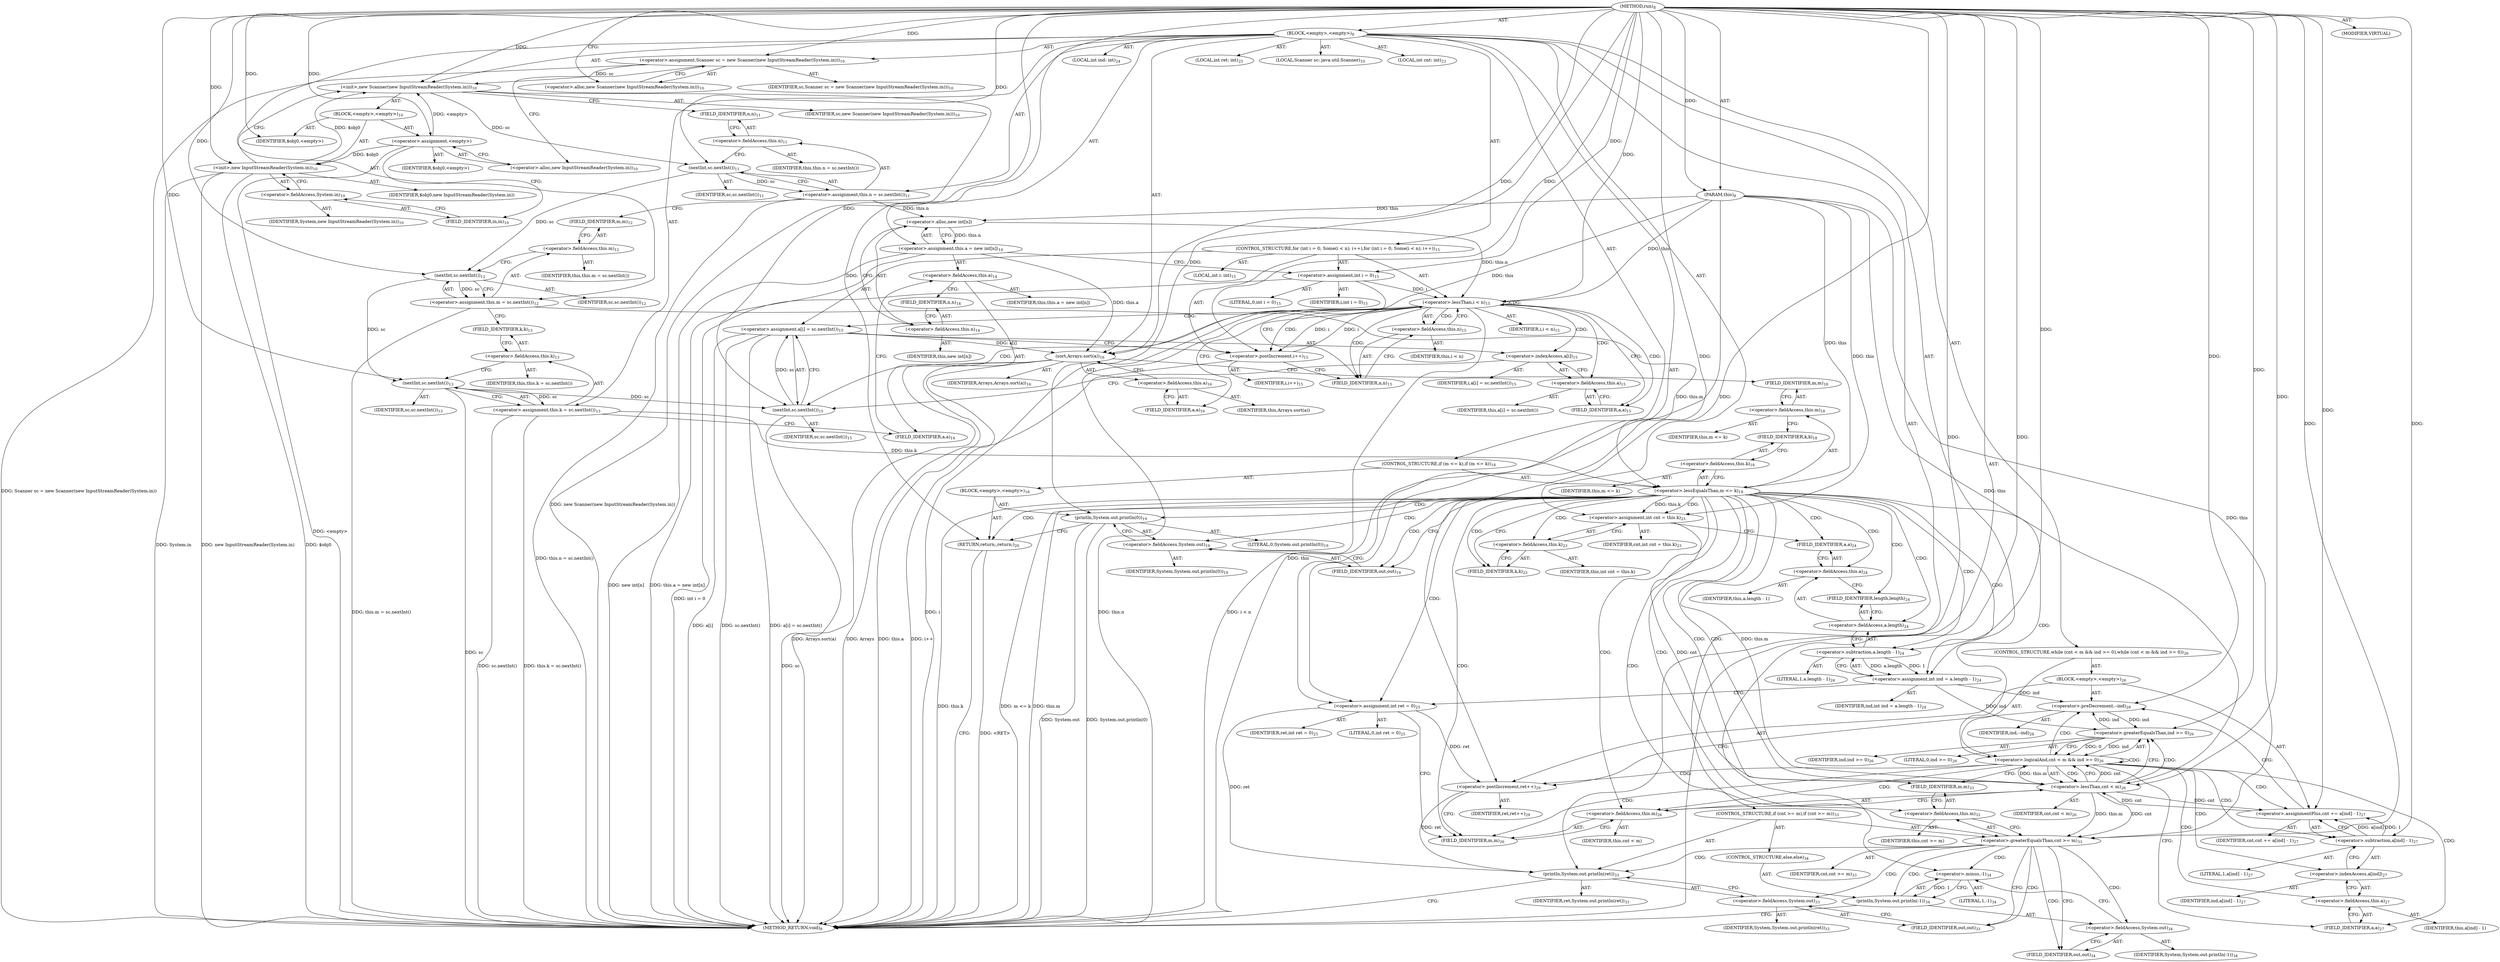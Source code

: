 digraph "run" {  
"24" [label = <(METHOD,run)<SUB>8</SUB>> ]
"25" [label = <(PARAM,this)<SUB>8</SUB>> ]
"26" [label = <(BLOCK,&lt;empty&gt;,&lt;empty&gt;)<SUB>8</SUB>> ]
"4" [label = <(LOCAL,Scanner sc: java.util.Scanner)<SUB>10</SUB>> ]
"27" [label = <(&lt;operator&gt;.assignment,Scanner sc = new Scanner(new InputStreamReader(System.in)))<SUB>10</SUB>> ]
"28" [label = <(IDENTIFIER,sc,Scanner sc = new Scanner(new InputStreamReader(System.in)))<SUB>10</SUB>> ]
"29" [label = <(&lt;operator&gt;.alloc,new Scanner(new InputStreamReader(System.in)))<SUB>10</SUB>> ]
"30" [label = <(&lt;init&gt;,new Scanner(new InputStreamReader(System.in)))<SUB>10</SUB>> ]
"3" [label = <(IDENTIFIER,sc,new Scanner(new InputStreamReader(System.in)))<SUB>10</SUB>> ]
"31" [label = <(BLOCK,&lt;empty&gt;,&lt;empty&gt;)<SUB>10</SUB>> ]
"32" [label = <(&lt;operator&gt;.assignment,&lt;empty&gt;)> ]
"33" [label = <(IDENTIFIER,$obj0,&lt;empty&gt;)> ]
"34" [label = <(&lt;operator&gt;.alloc,new InputStreamReader(System.in))<SUB>10</SUB>> ]
"35" [label = <(&lt;init&gt;,new InputStreamReader(System.in))<SUB>10</SUB>> ]
"36" [label = <(IDENTIFIER,$obj0,new InputStreamReader(System.in))> ]
"37" [label = <(&lt;operator&gt;.fieldAccess,System.in)<SUB>10</SUB>> ]
"38" [label = <(IDENTIFIER,System,new InputStreamReader(System.in))<SUB>10</SUB>> ]
"39" [label = <(FIELD_IDENTIFIER,in,in)<SUB>10</SUB>> ]
"40" [label = <(IDENTIFIER,$obj0,&lt;empty&gt;)> ]
"41" [label = <(&lt;operator&gt;.assignment,this.n = sc.nextInt())<SUB>11</SUB>> ]
"42" [label = <(&lt;operator&gt;.fieldAccess,this.n)<SUB>11</SUB>> ]
"43" [label = <(IDENTIFIER,this,this.n = sc.nextInt())> ]
"44" [label = <(FIELD_IDENTIFIER,n,n)<SUB>11</SUB>> ]
"45" [label = <(nextInt,sc.nextInt())<SUB>11</SUB>> ]
"46" [label = <(IDENTIFIER,sc,sc.nextInt())<SUB>11</SUB>> ]
"47" [label = <(&lt;operator&gt;.assignment,this.m = sc.nextInt())<SUB>12</SUB>> ]
"48" [label = <(&lt;operator&gt;.fieldAccess,this.m)<SUB>12</SUB>> ]
"49" [label = <(IDENTIFIER,this,this.m = sc.nextInt())> ]
"50" [label = <(FIELD_IDENTIFIER,m,m)<SUB>12</SUB>> ]
"51" [label = <(nextInt,sc.nextInt())<SUB>12</SUB>> ]
"52" [label = <(IDENTIFIER,sc,sc.nextInt())<SUB>12</SUB>> ]
"53" [label = <(&lt;operator&gt;.assignment,this.k = sc.nextInt())<SUB>13</SUB>> ]
"54" [label = <(&lt;operator&gt;.fieldAccess,this.k)<SUB>13</SUB>> ]
"55" [label = <(IDENTIFIER,this,this.k = sc.nextInt())> ]
"56" [label = <(FIELD_IDENTIFIER,k,k)<SUB>13</SUB>> ]
"57" [label = <(nextInt,sc.nextInt())<SUB>13</SUB>> ]
"58" [label = <(IDENTIFIER,sc,sc.nextInt())<SUB>13</SUB>> ]
"59" [label = <(&lt;operator&gt;.assignment,this.a = new int[n])<SUB>14</SUB>> ]
"60" [label = <(&lt;operator&gt;.fieldAccess,this.a)<SUB>14</SUB>> ]
"61" [label = <(IDENTIFIER,this,this.a = new int[n])> ]
"62" [label = <(FIELD_IDENTIFIER,a,a)<SUB>14</SUB>> ]
"63" [label = <(&lt;operator&gt;.alloc,new int[n])> ]
"64" [label = <(&lt;operator&gt;.fieldAccess,this.n)<SUB>14</SUB>> ]
"65" [label = <(IDENTIFIER,this,new int[n])> ]
"66" [label = <(FIELD_IDENTIFIER,n,n)<SUB>14</SUB>> ]
"67" [label = <(CONTROL_STRUCTURE,for (int i = 0; Some(i &lt; n); i++),for (int i = 0; Some(i &lt; n); i++))<SUB>15</SUB>> ]
"68" [label = <(LOCAL,int i: int)<SUB>15</SUB>> ]
"69" [label = <(&lt;operator&gt;.assignment,int i = 0)<SUB>15</SUB>> ]
"70" [label = <(IDENTIFIER,i,int i = 0)<SUB>15</SUB>> ]
"71" [label = <(LITERAL,0,int i = 0)<SUB>15</SUB>> ]
"72" [label = <(&lt;operator&gt;.lessThan,i &lt; n)<SUB>15</SUB>> ]
"73" [label = <(IDENTIFIER,i,i &lt; n)<SUB>15</SUB>> ]
"74" [label = <(&lt;operator&gt;.fieldAccess,this.n)<SUB>15</SUB>> ]
"75" [label = <(IDENTIFIER,this,i &lt; n)> ]
"76" [label = <(FIELD_IDENTIFIER,n,n)<SUB>15</SUB>> ]
"77" [label = <(&lt;operator&gt;.postIncrement,i++)<SUB>15</SUB>> ]
"78" [label = <(IDENTIFIER,i,i++)<SUB>15</SUB>> ]
"79" [label = <(&lt;operator&gt;.assignment,a[i] = sc.nextInt())<SUB>15</SUB>> ]
"80" [label = <(&lt;operator&gt;.indexAccess,a[i])<SUB>15</SUB>> ]
"81" [label = <(&lt;operator&gt;.fieldAccess,this.a)<SUB>15</SUB>> ]
"82" [label = <(IDENTIFIER,this,a[i] = sc.nextInt())> ]
"83" [label = <(FIELD_IDENTIFIER,a,a)<SUB>15</SUB>> ]
"84" [label = <(IDENTIFIER,i,a[i] = sc.nextInt())<SUB>15</SUB>> ]
"85" [label = <(nextInt,sc.nextInt())<SUB>15</SUB>> ]
"86" [label = <(IDENTIFIER,sc,sc.nextInt())<SUB>15</SUB>> ]
"87" [label = <(sort,Arrays.sort(a))<SUB>16</SUB>> ]
"88" [label = <(IDENTIFIER,Arrays,Arrays.sort(a))<SUB>16</SUB>> ]
"89" [label = <(&lt;operator&gt;.fieldAccess,this.a)<SUB>16</SUB>> ]
"90" [label = <(IDENTIFIER,this,Arrays.sort(a))> ]
"91" [label = <(FIELD_IDENTIFIER,a,a)<SUB>16</SUB>> ]
"92" [label = <(CONTROL_STRUCTURE,if (m &lt;= k),if (m &lt;= k))<SUB>18</SUB>> ]
"93" [label = <(&lt;operator&gt;.lessEqualsThan,m &lt;= k)<SUB>18</SUB>> ]
"94" [label = <(&lt;operator&gt;.fieldAccess,this.m)<SUB>18</SUB>> ]
"95" [label = <(IDENTIFIER,this,m &lt;= k)> ]
"96" [label = <(FIELD_IDENTIFIER,m,m)<SUB>18</SUB>> ]
"97" [label = <(&lt;operator&gt;.fieldAccess,this.k)<SUB>18</SUB>> ]
"98" [label = <(IDENTIFIER,this,m &lt;= k)> ]
"99" [label = <(FIELD_IDENTIFIER,k,k)<SUB>18</SUB>> ]
"100" [label = <(BLOCK,&lt;empty&gt;,&lt;empty&gt;)<SUB>18</SUB>> ]
"101" [label = <(println,System.out.println(0))<SUB>19</SUB>> ]
"102" [label = <(&lt;operator&gt;.fieldAccess,System.out)<SUB>19</SUB>> ]
"103" [label = <(IDENTIFIER,System,System.out.println(0))<SUB>19</SUB>> ]
"104" [label = <(FIELD_IDENTIFIER,out,out)<SUB>19</SUB>> ]
"105" [label = <(LITERAL,0,System.out.println(0))<SUB>19</SUB>> ]
"106" [label = <(RETURN,return;,return;)<SUB>20</SUB>> ]
"107" [label = <(LOCAL,int cnt: int)<SUB>23</SUB>> ]
"108" [label = <(&lt;operator&gt;.assignment,int cnt = this.k)<SUB>23</SUB>> ]
"109" [label = <(IDENTIFIER,cnt,int cnt = this.k)<SUB>23</SUB>> ]
"110" [label = <(&lt;operator&gt;.fieldAccess,this.k)<SUB>23</SUB>> ]
"111" [label = <(IDENTIFIER,this,int cnt = this.k)> ]
"112" [label = <(FIELD_IDENTIFIER,k,k)<SUB>23</SUB>> ]
"113" [label = <(LOCAL,int ind: int)<SUB>24</SUB>> ]
"114" [label = <(&lt;operator&gt;.assignment,int ind = a.length - 1)<SUB>24</SUB>> ]
"115" [label = <(IDENTIFIER,ind,int ind = a.length - 1)<SUB>24</SUB>> ]
"116" [label = <(&lt;operator&gt;.subtraction,a.length - 1)<SUB>24</SUB>> ]
"117" [label = <(&lt;operator&gt;.fieldAccess,a.length)<SUB>24</SUB>> ]
"118" [label = <(&lt;operator&gt;.fieldAccess,this.a)<SUB>24</SUB>> ]
"119" [label = <(IDENTIFIER,this,a.length - 1)> ]
"120" [label = <(FIELD_IDENTIFIER,a,a)<SUB>24</SUB>> ]
"121" [label = <(FIELD_IDENTIFIER,length,length)<SUB>24</SUB>> ]
"122" [label = <(LITERAL,1,a.length - 1)<SUB>24</SUB>> ]
"123" [label = <(LOCAL,int ret: int)<SUB>25</SUB>> ]
"124" [label = <(&lt;operator&gt;.assignment,int ret = 0)<SUB>25</SUB>> ]
"125" [label = <(IDENTIFIER,ret,int ret = 0)<SUB>25</SUB>> ]
"126" [label = <(LITERAL,0,int ret = 0)<SUB>25</SUB>> ]
"127" [label = <(CONTROL_STRUCTURE,while (cnt &lt; m &amp;&amp; ind &gt;= 0),while (cnt &lt; m &amp;&amp; ind &gt;= 0))<SUB>26</SUB>> ]
"128" [label = <(&lt;operator&gt;.logicalAnd,cnt &lt; m &amp;&amp; ind &gt;= 0)<SUB>26</SUB>> ]
"129" [label = <(&lt;operator&gt;.lessThan,cnt &lt; m)<SUB>26</SUB>> ]
"130" [label = <(IDENTIFIER,cnt,cnt &lt; m)<SUB>26</SUB>> ]
"131" [label = <(&lt;operator&gt;.fieldAccess,this.m)<SUB>26</SUB>> ]
"132" [label = <(IDENTIFIER,this,cnt &lt; m)> ]
"133" [label = <(FIELD_IDENTIFIER,m,m)<SUB>26</SUB>> ]
"134" [label = <(&lt;operator&gt;.greaterEqualsThan,ind &gt;= 0)<SUB>26</SUB>> ]
"135" [label = <(IDENTIFIER,ind,ind &gt;= 0)<SUB>26</SUB>> ]
"136" [label = <(LITERAL,0,ind &gt;= 0)<SUB>26</SUB>> ]
"137" [label = <(BLOCK,&lt;empty&gt;,&lt;empty&gt;)<SUB>26</SUB>> ]
"138" [label = <(&lt;operator&gt;.assignmentPlus,cnt += a[ind] - 1)<SUB>27</SUB>> ]
"139" [label = <(IDENTIFIER,cnt,cnt += a[ind] - 1)<SUB>27</SUB>> ]
"140" [label = <(&lt;operator&gt;.subtraction,a[ind] - 1)<SUB>27</SUB>> ]
"141" [label = <(&lt;operator&gt;.indexAccess,a[ind])<SUB>27</SUB>> ]
"142" [label = <(&lt;operator&gt;.fieldAccess,this.a)<SUB>27</SUB>> ]
"143" [label = <(IDENTIFIER,this,a[ind] - 1)> ]
"144" [label = <(FIELD_IDENTIFIER,a,a)<SUB>27</SUB>> ]
"145" [label = <(IDENTIFIER,ind,a[ind] - 1)<SUB>27</SUB>> ]
"146" [label = <(LITERAL,1,a[ind] - 1)<SUB>27</SUB>> ]
"147" [label = <(&lt;operator&gt;.preDecrement,--ind)<SUB>28</SUB>> ]
"148" [label = <(IDENTIFIER,ind,--ind)<SUB>28</SUB>> ]
"149" [label = <(&lt;operator&gt;.postIncrement,ret++)<SUB>29</SUB>> ]
"150" [label = <(IDENTIFIER,ret,ret++)<SUB>29</SUB>> ]
"151" [label = <(CONTROL_STRUCTURE,if (cnt &gt;= m),if (cnt &gt;= m))<SUB>33</SUB>> ]
"152" [label = <(&lt;operator&gt;.greaterEqualsThan,cnt &gt;= m)<SUB>33</SUB>> ]
"153" [label = <(IDENTIFIER,cnt,cnt &gt;= m)<SUB>33</SUB>> ]
"154" [label = <(&lt;operator&gt;.fieldAccess,this.m)<SUB>33</SUB>> ]
"155" [label = <(IDENTIFIER,this,cnt &gt;= m)> ]
"156" [label = <(FIELD_IDENTIFIER,m,m)<SUB>33</SUB>> ]
"157" [label = <(println,System.out.println(ret))<SUB>33</SUB>> ]
"158" [label = <(&lt;operator&gt;.fieldAccess,System.out)<SUB>33</SUB>> ]
"159" [label = <(IDENTIFIER,System,System.out.println(ret))<SUB>33</SUB>> ]
"160" [label = <(FIELD_IDENTIFIER,out,out)<SUB>33</SUB>> ]
"161" [label = <(IDENTIFIER,ret,System.out.println(ret))<SUB>33</SUB>> ]
"162" [label = <(CONTROL_STRUCTURE,else,else)<SUB>34</SUB>> ]
"163" [label = <(println,System.out.println(-1))<SUB>34</SUB>> ]
"164" [label = <(&lt;operator&gt;.fieldAccess,System.out)<SUB>34</SUB>> ]
"165" [label = <(IDENTIFIER,System,System.out.println(-1))<SUB>34</SUB>> ]
"166" [label = <(FIELD_IDENTIFIER,out,out)<SUB>34</SUB>> ]
"167" [label = <(&lt;operator&gt;.minus,-1)<SUB>34</SUB>> ]
"168" [label = <(LITERAL,1,-1)<SUB>34</SUB>> ]
"169" [label = <(MODIFIER,VIRTUAL)> ]
"170" [label = <(METHOD_RETURN,void)<SUB>8</SUB>> ]
  "24" -> "25"  [ label = "AST: "] 
  "24" -> "26"  [ label = "AST: "] 
  "24" -> "169"  [ label = "AST: "] 
  "24" -> "170"  [ label = "AST: "] 
  "26" -> "4"  [ label = "AST: "] 
  "26" -> "27"  [ label = "AST: "] 
  "26" -> "30"  [ label = "AST: "] 
  "26" -> "41"  [ label = "AST: "] 
  "26" -> "47"  [ label = "AST: "] 
  "26" -> "53"  [ label = "AST: "] 
  "26" -> "59"  [ label = "AST: "] 
  "26" -> "67"  [ label = "AST: "] 
  "26" -> "87"  [ label = "AST: "] 
  "26" -> "92"  [ label = "AST: "] 
  "26" -> "107"  [ label = "AST: "] 
  "26" -> "108"  [ label = "AST: "] 
  "26" -> "113"  [ label = "AST: "] 
  "26" -> "114"  [ label = "AST: "] 
  "26" -> "123"  [ label = "AST: "] 
  "26" -> "124"  [ label = "AST: "] 
  "26" -> "127"  [ label = "AST: "] 
  "26" -> "151"  [ label = "AST: "] 
  "27" -> "28"  [ label = "AST: "] 
  "27" -> "29"  [ label = "AST: "] 
  "30" -> "3"  [ label = "AST: "] 
  "30" -> "31"  [ label = "AST: "] 
  "31" -> "32"  [ label = "AST: "] 
  "31" -> "35"  [ label = "AST: "] 
  "31" -> "40"  [ label = "AST: "] 
  "32" -> "33"  [ label = "AST: "] 
  "32" -> "34"  [ label = "AST: "] 
  "35" -> "36"  [ label = "AST: "] 
  "35" -> "37"  [ label = "AST: "] 
  "37" -> "38"  [ label = "AST: "] 
  "37" -> "39"  [ label = "AST: "] 
  "41" -> "42"  [ label = "AST: "] 
  "41" -> "45"  [ label = "AST: "] 
  "42" -> "43"  [ label = "AST: "] 
  "42" -> "44"  [ label = "AST: "] 
  "45" -> "46"  [ label = "AST: "] 
  "47" -> "48"  [ label = "AST: "] 
  "47" -> "51"  [ label = "AST: "] 
  "48" -> "49"  [ label = "AST: "] 
  "48" -> "50"  [ label = "AST: "] 
  "51" -> "52"  [ label = "AST: "] 
  "53" -> "54"  [ label = "AST: "] 
  "53" -> "57"  [ label = "AST: "] 
  "54" -> "55"  [ label = "AST: "] 
  "54" -> "56"  [ label = "AST: "] 
  "57" -> "58"  [ label = "AST: "] 
  "59" -> "60"  [ label = "AST: "] 
  "59" -> "63"  [ label = "AST: "] 
  "60" -> "61"  [ label = "AST: "] 
  "60" -> "62"  [ label = "AST: "] 
  "63" -> "64"  [ label = "AST: "] 
  "64" -> "65"  [ label = "AST: "] 
  "64" -> "66"  [ label = "AST: "] 
  "67" -> "68"  [ label = "AST: "] 
  "67" -> "69"  [ label = "AST: "] 
  "67" -> "72"  [ label = "AST: "] 
  "67" -> "77"  [ label = "AST: "] 
  "67" -> "79"  [ label = "AST: "] 
  "69" -> "70"  [ label = "AST: "] 
  "69" -> "71"  [ label = "AST: "] 
  "72" -> "73"  [ label = "AST: "] 
  "72" -> "74"  [ label = "AST: "] 
  "74" -> "75"  [ label = "AST: "] 
  "74" -> "76"  [ label = "AST: "] 
  "77" -> "78"  [ label = "AST: "] 
  "79" -> "80"  [ label = "AST: "] 
  "79" -> "85"  [ label = "AST: "] 
  "80" -> "81"  [ label = "AST: "] 
  "80" -> "84"  [ label = "AST: "] 
  "81" -> "82"  [ label = "AST: "] 
  "81" -> "83"  [ label = "AST: "] 
  "85" -> "86"  [ label = "AST: "] 
  "87" -> "88"  [ label = "AST: "] 
  "87" -> "89"  [ label = "AST: "] 
  "89" -> "90"  [ label = "AST: "] 
  "89" -> "91"  [ label = "AST: "] 
  "92" -> "93"  [ label = "AST: "] 
  "92" -> "100"  [ label = "AST: "] 
  "93" -> "94"  [ label = "AST: "] 
  "93" -> "97"  [ label = "AST: "] 
  "94" -> "95"  [ label = "AST: "] 
  "94" -> "96"  [ label = "AST: "] 
  "97" -> "98"  [ label = "AST: "] 
  "97" -> "99"  [ label = "AST: "] 
  "100" -> "101"  [ label = "AST: "] 
  "100" -> "106"  [ label = "AST: "] 
  "101" -> "102"  [ label = "AST: "] 
  "101" -> "105"  [ label = "AST: "] 
  "102" -> "103"  [ label = "AST: "] 
  "102" -> "104"  [ label = "AST: "] 
  "108" -> "109"  [ label = "AST: "] 
  "108" -> "110"  [ label = "AST: "] 
  "110" -> "111"  [ label = "AST: "] 
  "110" -> "112"  [ label = "AST: "] 
  "114" -> "115"  [ label = "AST: "] 
  "114" -> "116"  [ label = "AST: "] 
  "116" -> "117"  [ label = "AST: "] 
  "116" -> "122"  [ label = "AST: "] 
  "117" -> "118"  [ label = "AST: "] 
  "117" -> "121"  [ label = "AST: "] 
  "118" -> "119"  [ label = "AST: "] 
  "118" -> "120"  [ label = "AST: "] 
  "124" -> "125"  [ label = "AST: "] 
  "124" -> "126"  [ label = "AST: "] 
  "127" -> "128"  [ label = "AST: "] 
  "127" -> "137"  [ label = "AST: "] 
  "128" -> "129"  [ label = "AST: "] 
  "128" -> "134"  [ label = "AST: "] 
  "129" -> "130"  [ label = "AST: "] 
  "129" -> "131"  [ label = "AST: "] 
  "131" -> "132"  [ label = "AST: "] 
  "131" -> "133"  [ label = "AST: "] 
  "134" -> "135"  [ label = "AST: "] 
  "134" -> "136"  [ label = "AST: "] 
  "137" -> "138"  [ label = "AST: "] 
  "137" -> "147"  [ label = "AST: "] 
  "137" -> "149"  [ label = "AST: "] 
  "138" -> "139"  [ label = "AST: "] 
  "138" -> "140"  [ label = "AST: "] 
  "140" -> "141"  [ label = "AST: "] 
  "140" -> "146"  [ label = "AST: "] 
  "141" -> "142"  [ label = "AST: "] 
  "141" -> "145"  [ label = "AST: "] 
  "142" -> "143"  [ label = "AST: "] 
  "142" -> "144"  [ label = "AST: "] 
  "147" -> "148"  [ label = "AST: "] 
  "149" -> "150"  [ label = "AST: "] 
  "151" -> "152"  [ label = "AST: "] 
  "151" -> "157"  [ label = "AST: "] 
  "151" -> "162"  [ label = "AST: "] 
  "152" -> "153"  [ label = "AST: "] 
  "152" -> "154"  [ label = "AST: "] 
  "154" -> "155"  [ label = "AST: "] 
  "154" -> "156"  [ label = "AST: "] 
  "157" -> "158"  [ label = "AST: "] 
  "157" -> "161"  [ label = "AST: "] 
  "158" -> "159"  [ label = "AST: "] 
  "158" -> "160"  [ label = "AST: "] 
  "162" -> "163"  [ label = "AST: "] 
  "163" -> "164"  [ label = "AST: "] 
  "163" -> "167"  [ label = "AST: "] 
  "164" -> "165"  [ label = "AST: "] 
  "164" -> "166"  [ label = "AST: "] 
  "167" -> "168"  [ label = "AST: "] 
  "27" -> "34"  [ label = "CFG: "] 
  "30" -> "44"  [ label = "CFG: "] 
  "41" -> "50"  [ label = "CFG: "] 
  "47" -> "56"  [ label = "CFG: "] 
  "53" -> "62"  [ label = "CFG: "] 
  "59" -> "69"  [ label = "CFG: "] 
  "87" -> "96"  [ label = "CFG: "] 
  "108" -> "120"  [ label = "CFG: "] 
  "114" -> "124"  [ label = "CFG: "] 
  "124" -> "133"  [ label = "CFG: "] 
  "29" -> "27"  [ label = "CFG: "] 
  "42" -> "45"  [ label = "CFG: "] 
  "45" -> "41"  [ label = "CFG: "] 
  "48" -> "51"  [ label = "CFG: "] 
  "51" -> "47"  [ label = "CFG: "] 
  "54" -> "57"  [ label = "CFG: "] 
  "57" -> "53"  [ label = "CFG: "] 
  "60" -> "66"  [ label = "CFG: "] 
  "63" -> "59"  [ label = "CFG: "] 
  "69" -> "76"  [ label = "CFG: "] 
  "72" -> "83"  [ label = "CFG: "] 
  "72" -> "91"  [ label = "CFG: "] 
  "77" -> "76"  [ label = "CFG: "] 
  "79" -> "77"  [ label = "CFG: "] 
  "89" -> "87"  [ label = "CFG: "] 
  "93" -> "104"  [ label = "CFG: "] 
  "93" -> "112"  [ label = "CFG: "] 
  "110" -> "108"  [ label = "CFG: "] 
  "116" -> "114"  [ label = "CFG: "] 
  "128" -> "144"  [ label = "CFG: "] 
  "128" -> "156"  [ label = "CFG: "] 
  "152" -> "160"  [ label = "CFG: "] 
  "152" -> "166"  [ label = "CFG: "] 
  "157" -> "170"  [ label = "CFG: "] 
  "32" -> "39"  [ label = "CFG: "] 
  "35" -> "30"  [ label = "CFG: "] 
  "44" -> "42"  [ label = "CFG: "] 
  "50" -> "48"  [ label = "CFG: "] 
  "56" -> "54"  [ label = "CFG: "] 
  "62" -> "60"  [ label = "CFG: "] 
  "64" -> "63"  [ label = "CFG: "] 
  "74" -> "72"  [ label = "CFG: "] 
  "80" -> "85"  [ label = "CFG: "] 
  "85" -> "79"  [ label = "CFG: "] 
  "91" -> "89"  [ label = "CFG: "] 
  "94" -> "99"  [ label = "CFG: "] 
  "97" -> "93"  [ label = "CFG: "] 
  "101" -> "106"  [ label = "CFG: "] 
  "106" -> "170"  [ label = "CFG: "] 
  "112" -> "110"  [ label = "CFG: "] 
  "117" -> "116"  [ label = "CFG: "] 
  "129" -> "128"  [ label = "CFG: "] 
  "129" -> "134"  [ label = "CFG: "] 
  "134" -> "128"  [ label = "CFG: "] 
  "138" -> "147"  [ label = "CFG: "] 
  "147" -> "149"  [ label = "CFG: "] 
  "149" -> "133"  [ label = "CFG: "] 
  "154" -> "152"  [ label = "CFG: "] 
  "158" -> "157"  [ label = "CFG: "] 
  "163" -> "170"  [ label = "CFG: "] 
  "34" -> "32"  [ label = "CFG: "] 
  "37" -> "35"  [ label = "CFG: "] 
  "66" -> "64"  [ label = "CFG: "] 
  "76" -> "74"  [ label = "CFG: "] 
  "81" -> "80"  [ label = "CFG: "] 
  "96" -> "94"  [ label = "CFG: "] 
  "99" -> "97"  [ label = "CFG: "] 
  "102" -> "101"  [ label = "CFG: "] 
  "118" -> "121"  [ label = "CFG: "] 
  "121" -> "117"  [ label = "CFG: "] 
  "131" -> "129"  [ label = "CFG: "] 
  "140" -> "138"  [ label = "CFG: "] 
  "156" -> "154"  [ label = "CFG: "] 
  "160" -> "158"  [ label = "CFG: "] 
  "164" -> "167"  [ label = "CFG: "] 
  "167" -> "163"  [ label = "CFG: "] 
  "39" -> "37"  [ label = "CFG: "] 
  "83" -> "81"  [ label = "CFG: "] 
  "104" -> "102"  [ label = "CFG: "] 
  "120" -> "118"  [ label = "CFG: "] 
  "133" -> "131"  [ label = "CFG: "] 
  "141" -> "140"  [ label = "CFG: "] 
  "166" -> "164"  [ label = "CFG: "] 
  "142" -> "141"  [ label = "CFG: "] 
  "144" -> "142"  [ label = "CFG: "] 
  "24" -> "29"  [ label = "CFG: "] 
  "106" -> "170"  [ label = "DDG: &lt;RET&gt;"] 
  "25" -> "170"  [ label = "DDG: this"] 
  "27" -> "170"  [ label = "DDG: Scanner sc = new Scanner(new InputStreamReader(System.in))"] 
  "32" -> "170"  [ label = "DDG: &lt;empty&gt;"] 
  "35" -> "170"  [ label = "DDG: $obj0"] 
  "35" -> "170"  [ label = "DDG: System.in"] 
  "35" -> "170"  [ label = "DDG: new InputStreamReader(System.in)"] 
  "30" -> "170"  [ label = "DDG: new Scanner(new InputStreamReader(System.in))"] 
  "41" -> "170"  [ label = "DDG: this.n = sc.nextInt()"] 
  "47" -> "170"  [ label = "DDG: this.m = sc.nextInt()"] 
  "57" -> "170"  [ label = "DDG: sc"] 
  "53" -> "170"  [ label = "DDG: sc.nextInt()"] 
  "53" -> "170"  [ label = "DDG: this.k = sc.nextInt()"] 
  "59" -> "170"  [ label = "DDG: new int[n]"] 
  "59" -> "170"  [ label = "DDG: this.a = new int[n]"] 
  "69" -> "170"  [ label = "DDG: int i = 0"] 
  "72" -> "170"  [ label = "DDG: i"] 
  "72" -> "170"  [ label = "DDG: this.n"] 
  "72" -> "170"  [ label = "DDG: i &lt; n"] 
  "87" -> "170"  [ label = "DDG: this.a"] 
  "87" -> "170"  [ label = "DDG: Arrays.sort(a)"] 
  "93" -> "170"  [ label = "DDG: this.m"] 
  "93" -> "170"  [ label = "DDG: this.k"] 
  "93" -> "170"  [ label = "DDG: m &lt;= k"] 
  "101" -> "170"  [ label = "DDG: System.out"] 
  "101" -> "170"  [ label = "DDG: System.out.println(0)"] 
  "79" -> "170"  [ label = "DDG: a[i]"] 
  "85" -> "170"  [ label = "DDG: sc"] 
  "79" -> "170"  [ label = "DDG: sc.nextInt()"] 
  "79" -> "170"  [ label = "DDG: a[i] = sc.nextInt()"] 
  "77" -> "170"  [ label = "DDG: i++"] 
  "87" -> "170"  [ label = "DDG: Arrays"] 
  "24" -> "25"  [ label = "DDG: "] 
  "24" -> "27"  [ label = "DDG: "] 
  "45" -> "41"  [ label = "DDG: sc"] 
  "51" -> "47"  [ label = "DDG: sc"] 
  "57" -> "53"  [ label = "DDG: sc"] 
  "63" -> "59"  [ label = "DDG: this.n"] 
  "25" -> "108"  [ label = "DDG: this"] 
  "93" -> "108"  [ label = "DDG: this.k"] 
  "116" -> "114"  [ label = "DDG: a.length"] 
  "116" -> "114"  [ label = "DDG: 1"] 
  "24" -> "124"  [ label = "DDG: "] 
  "27" -> "30"  [ label = "DDG: sc"] 
  "24" -> "30"  [ label = "DDG: "] 
  "32" -> "30"  [ label = "DDG: &lt;empty&gt;"] 
  "35" -> "30"  [ label = "DDG: $obj0"] 
  "24" -> "69"  [ label = "DDG: "] 
  "85" -> "79"  [ label = "DDG: sc"] 
  "24" -> "87"  [ label = "DDG: "] 
  "25" -> "87"  [ label = "DDG: this"] 
  "59" -> "87"  [ label = "DDG: this.a"] 
  "79" -> "87"  [ label = "DDG: a[i]"] 
  "24" -> "32"  [ label = "DDG: "] 
  "24" -> "40"  [ label = "DDG: "] 
  "30" -> "45"  [ label = "DDG: sc"] 
  "24" -> "45"  [ label = "DDG: "] 
  "45" -> "51"  [ label = "DDG: sc"] 
  "24" -> "51"  [ label = "DDG: "] 
  "51" -> "57"  [ label = "DDG: sc"] 
  "24" -> "57"  [ label = "DDG: "] 
  "25" -> "63"  [ label = "DDG: this"] 
  "41" -> "63"  [ label = "DDG: this.n"] 
  "69" -> "72"  [ label = "DDG: i"] 
  "77" -> "72"  [ label = "DDG: i"] 
  "24" -> "72"  [ label = "DDG: "] 
  "25" -> "72"  [ label = "DDG: this"] 
  "63" -> "72"  [ label = "DDG: this.n"] 
  "72" -> "77"  [ label = "DDG: i"] 
  "24" -> "77"  [ label = "DDG: "] 
  "25" -> "93"  [ label = "DDG: this"] 
  "47" -> "93"  [ label = "DDG: this.m"] 
  "53" -> "93"  [ label = "DDG: this.k"] 
  "24" -> "106"  [ label = "DDG: "] 
  "24" -> "116"  [ label = "DDG: "] 
  "129" -> "128"  [ label = "DDG: cnt"] 
  "129" -> "128"  [ label = "DDG: this.m"] 
  "134" -> "128"  [ label = "DDG: ind"] 
  "134" -> "128"  [ label = "DDG: 0"] 
  "140" -> "138"  [ label = "DDG: a[ind]"] 
  "140" -> "138"  [ label = "DDG: 1"] 
  "129" -> "152"  [ label = "DDG: cnt"] 
  "24" -> "152"  [ label = "DDG: "] 
  "25" -> "152"  [ label = "DDG: this"] 
  "129" -> "152"  [ label = "DDG: this.m"] 
  "124" -> "157"  [ label = "DDG: ret"] 
  "149" -> "157"  [ label = "DDG: ret"] 
  "24" -> "157"  [ label = "DDG: "] 
  "32" -> "35"  [ label = "DDG: $obj0"] 
  "24" -> "35"  [ label = "DDG: "] 
  "57" -> "85"  [ label = "DDG: sc"] 
  "24" -> "85"  [ label = "DDG: "] 
  "24" -> "101"  [ label = "DDG: "] 
  "108" -> "129"  [ label = "DDG: cnt"] 
  "138" -> "129"  [ label = "DDG: cnt"] 
  "24" -> "129"  [ label = "DDG: "] 
  "25" -> "129"  [ label = "DDG: this"] 
  "93" -> "129"  [ label = "DDG: this.m"] 
  "114" -> "134"  [ label = "DDG: ind"] 
  "147" -> "134"  [ label = "DDG: ind"] 
  "24" -> "134"  [ label = "DDG: "] 
  "129" -> "138"  [ label = "DDG: cnt"] 
  "24" -> "138"  [ label = "DDG: "] 
  "114" -> "147"  [ label = "DDG: ind"] 
  "134" -> "147"  [ label = "DDG: ind"] 
  "24" -> "147"  [ label = "DDG: "] 
  "124" -> "149"  [ label = "DDG: ret"] 
  "24" -> "149"  [ label = "DDG: "] 
  "167" -> "163"  [ label = "DDG: 1"] 
  "24" -> "140"  [ label = "DDG: "] 
  "24" -> "167"  [ label = "DDG: "] 
  "72" -> "77"  [ label = "CDG: "] 
  "72" -> "81"  [ label = "CDG: "] 
  "72" -> "85"  [ label = "CDG: "] 
  "72" -> "72"  [ label = "CDG: "] 
  "72" -> "74"  [ label = "CDG: "] 
  "72" -> "76"  [ label = "CDG: "] 
  "72" -> "79"  [ label = "CDG: "] 
  "72" -> "80"  [ label = "CDG: "] 
  "72" -> "83"  [ label = "CDG: "] 
  "93" -> "120"  [ label = "CDG: "] 
  "93" -> "116"  [ label = "CDG: "] 
  "93" -> "154"  [ label = "CDG: "] 
  "93" -> "128"  [ label = "CDG: "] 
  "93" -> "102"  [ label = "CDG: "] 
  "93" -> "114"  [ label = "CDG: "] 
  "93" -> "131"  [ label = "CDG: "] 
  "93" -> "104"  [ label = "CDG: "] 
  "93" -> "121"  [ label = "CDG: "] 
  "93" -> "106"  [ label = "CDG: "] 
  "93" -> "112"  [ label = "CDG: "] 
  "93" -> "129"  [ label = "CDG: "] 
  "93" -> "101"  [ label = "CDG: "] 
  "93" -> "152"  [ label = "CDG: "] 
  "93" -> "118"  [ label = "CDG: "] 
  "93" -> "110"  [ label = "CDG: "] 
  "93" -> "117"  [ label = "CDG: "] 
  "93" -> "156"  [ label = "CDG: "] 
  "93" -> "124"  [ label = "CDG: "] 
  "93" -> "108"  [ label = "CDG: "] 
  "93" -> "133"  [ label = "CDG: "] 
  "128" -> "141"  [ label = "CDG: "] 
  "128" -> "128"  [ label = "CDG: "] 
  "128" -> "131"  [ label = "CDG: "] 
  "128" -> "149"  [ label = "CDG: "] 
  "128" -> "142"  [ label = "CDG: "] 
  "128" -> "144"  [ label = "CDG: "] 
  "128" -> "129"  [ label = "CDG: "] 
  "128" -> "138"  [ label = "CDG: "] 
  "128" -> "140"  [ label = "CDG: "] 
  "128" -> "147"  [ label = "CDG: "] 
  "128" -> "133"  [ label = "CDG: "] 
  "152" -> "160"  [ label = "CDG: "] 
  "152" -> "167"  [ label = "CDG: "] 
  "152" -> "163"  [ label = "CDG: "] 
  "152" -> "166"  [ label = "CDG: "] 
  "152" -> "157"  [ label = "CDG: "] 
  "152" -> "164"  [ label = "CDG: "] 
  "152" -> "158"  [ label = "CDG: "] 
  "129" -> "134"  [ label = "CDG: "] 
}
